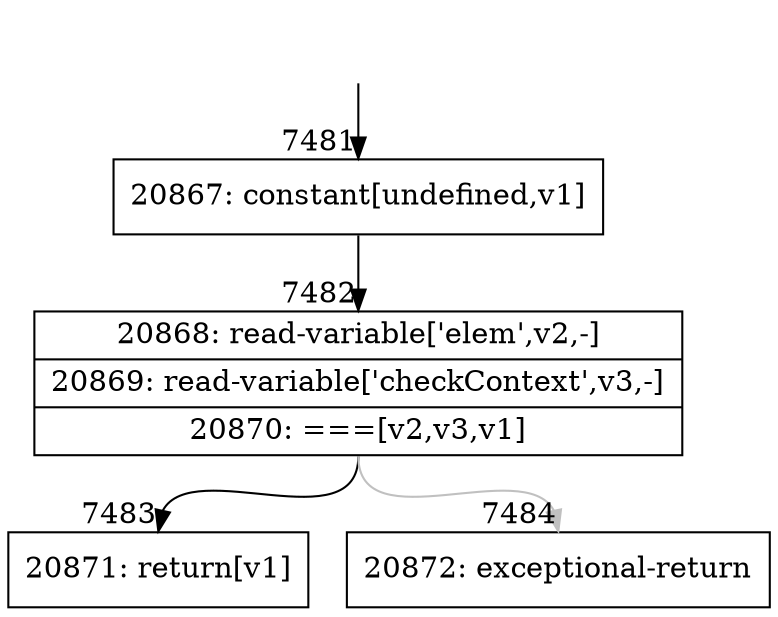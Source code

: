 digraph {
rankdir="TD"
BB_entry573[shape=none,label=""];
BB_entry573 -> BB7481 [tailport=s, headport=n, headlabel="    7481"]
BB7481 [shape=record label="{20867: constant[undefined,v1]}" ] 
BB7481 -> BB7482 [tailport=s, headport=n, headlabel="      7482"]
BB7482 [shape=record label="{20868: read-variable['elem',v2,-]|20869: read-variable['checkContext',v3,-]|20870: ===[v2,v3,v1]}" ] 
BB7482 -> BB7483 [tailport=s, headport=n, headlabel="      7483"]
BB7482 -> BB7484 [tailport=s, headport=n, color=gray, headlabel="      7484"]
BB7483 [shape=record label="{20871: return[v1]}" ] 
BB7484 [shape=record label="{20872: exceptional-return}" ] 
//#$~ 5950
}
